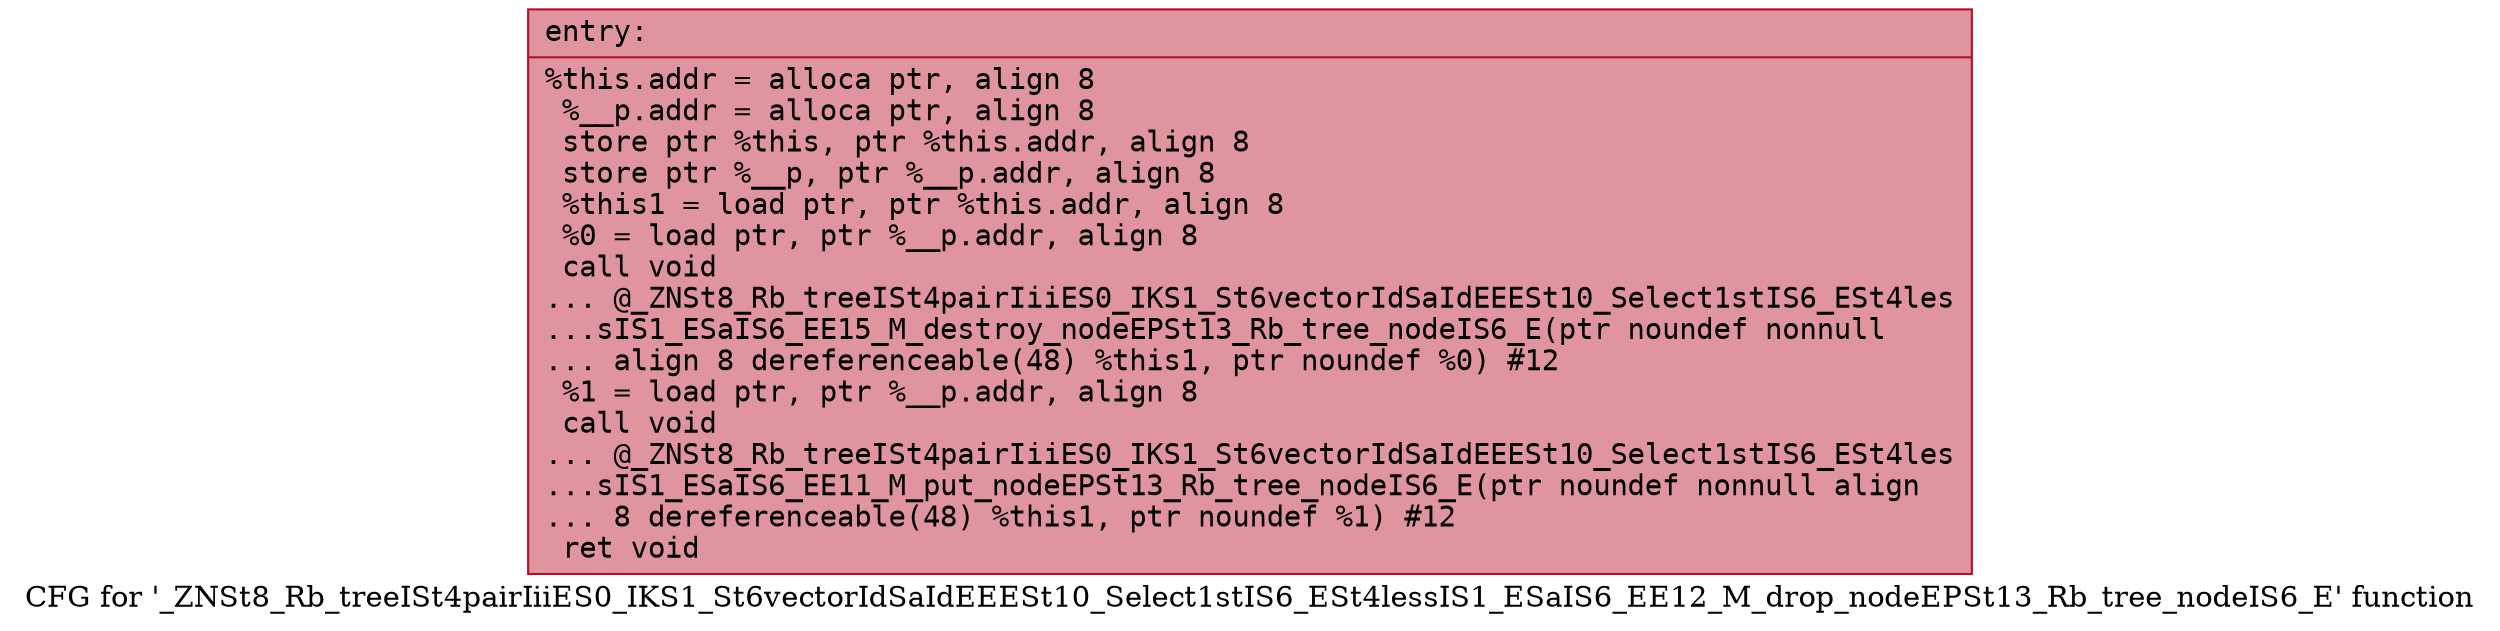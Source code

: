 digraph "CFG for '_ZNSt8_Rb_treeISt4pairIiiES0_IKS1_St6vectorIdSaIdEEESt10_Select1stIS6_ESt4lessIS1_ESaIS6_EE12_M_drop_nodeEPSt13_Rb_tree_nodeIS6_E' function" {
	label="CFG for '_ZNSt8_Rb_treeISt4pairIiiES0_IKS1_St6vectorIdSaIdEEESt10_Select1stIS6_ESt4lessIS1_ESaIS6_EE12_M_drop_nodeEPSt13_Rb_tree_nodeIS6_E' function";

	Node0x55e722d53d10 [shape=record,color="#b70d28ff", style=filled, fillcolor="#b70d2870" fontname="Courier",label="{entry:\l|  %this.addr = alloca ptr, align 8\l  %__p.addr = alloca ptr, align 8\l  store ptr %this, ptr %this.addr, align 8\l  store ptr %__p, ptr %__p.addr, align 8\l  %this1 = load ptr, ptr %this.addr, align 8\l  %0 = load ptr, ptr %__p.addr, align 8\l  call void\l... @_ZNSt8_Rb_treeISt4pairIiiES0_IKS1_St6vectorIdSaIdEEESt10_Select1stIS6_ESt4les\l...sIS1_ESaIS6_EE15_M_destroy_nodeEPSt13_Rb_tree_nodeIS6_E(ptr noundef nonnull\l... align 8 dereferenceable(48) %this1, ptr noundef %0) #12\l  %1 = load ptr, ptr %__p.addr, align 8\l  call void\l... @_ZNSt8_Rb_treeISt4pairIiiES0_IKS1_St6vectorIdSaIdEEESt10_Select1stIS6_ESt4les\l...sIS1_ESaIS6_EE11_M_put_nodeEPSt13_Rb_tree_nodeIS6_E(ptr noundef nonnull align\l... 8 dereferenceable(48) %this1, ptr noundef %1) #12\l  ret void\l}"];
}
